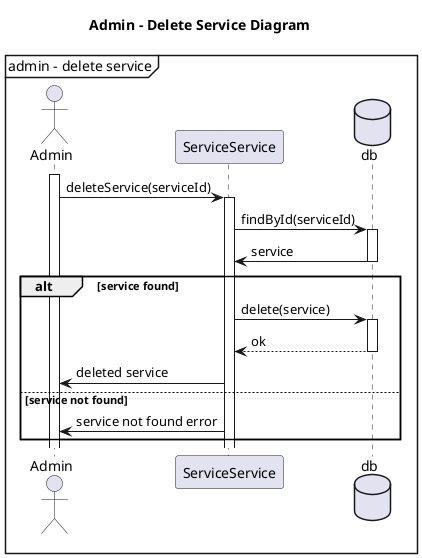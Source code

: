 @startuml Sequence

mainframe admin - delete service

title "Admin - Delete Service Diagram"
actor Admin
participant ServiceService
database db

activate Admin
Admin -> ServiceService: deleteService(serviceId)
activate ServiceService
ServiceService -> db: findById(serviceId)
activate db
db -> ServiceService: service
deactivate db
alt service found
    ServiceService -> db: delete(service)
    activate db
    db --> ServiceService: ok
    deactivate db
    ServiceService -> Admin: deleted service
else service not found
    ServiceService -> Admin: service not found error
end
@enduml